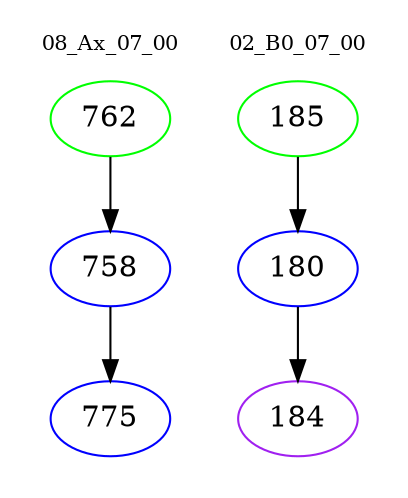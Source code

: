 digraph{
subgraph cluster_0 {
color = white
label = "08_Ax_07_00";
fontsize=10;
T0_762 [label="762", color="green"]
T0_762 -> T0_758 [color="black"]
T0_758 [label="758", color="blue"]
T0_758 -> T0_775 [color="black"]
T0_775 [label="775", color="blue"]
}
subgraph cluster_1 {
color = white
label = "02_B0_07_00";
fontsize=10;
T1_185 [label="185", color="green"]
T1_185 -> T1_180 [color="black"]
T1_180 [label="180", color="blue"]
T1_180 -> T1_184 [color="black"]
T1_184 [label="184", color="purple"]
}
}
